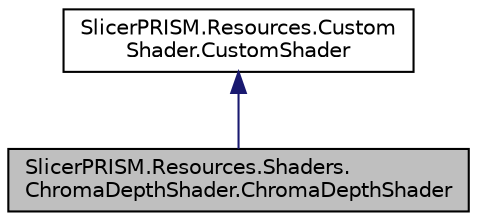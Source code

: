 digraph "SlicerPRISM.Resources.Shaders.ChromaDepthShader.ChromaDepthShader"
{
 // LATEX_PDF_SIZE
  edge [fontname="Helvetica",fontsize="10",labelfontname="Helvetica",labelfontsize="10"];
  node [fontname="Helvetica",fontsize="10",shape=record];
  Node1 [label="SlicerPRISM.Resources.Shaders.\lChromaDepthShader.ChromaDepthShader",height=0.2,width=0.4,color="black", fillcolor="grey75", style="filled", fontcolor="black",tooltip=" "];
  Node2 -> Node1 [dir="back",color="midnightblue",fontsize="10",style="solid",fontname="Helvetica"];
  Node2 [label="SlicerPRISM.Resources.Custom\lShader.CustomShader",height=0.2,width=0.4,color="black", fillcolor="white", style="filled",URL="$class_slicer_p_r_i_s_m_1_1_resources_1_1_custom_shader_1_1_custom_shader.html",tooltip=" "];
}
